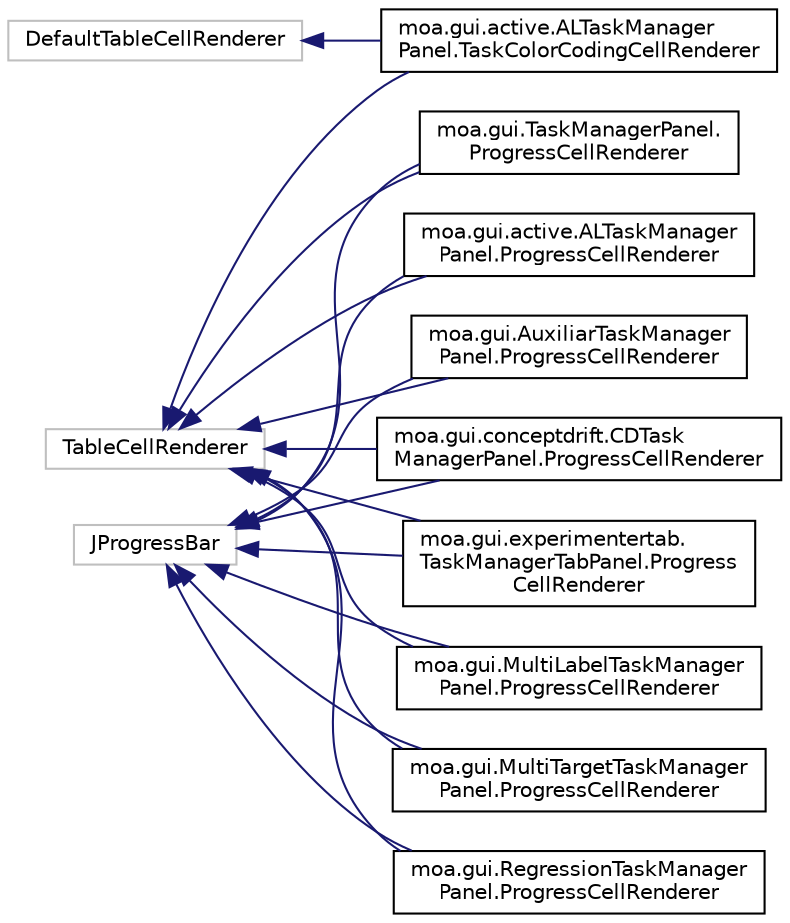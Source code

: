 digraph "Graphical Class Hierarchy"
{
 // LATEX_PDF_SIZE
  edge [fontname="Helvetica",fontsize="10",labelfontname="Helvetica",labelfontsize="10"];
  node [fontname="Helvetica",fontsize="10",shape=record];
  rankdir="LR";
  Node1025 [label="DefaultTableCellRenderer",height=0.2,width=0.4,color="grey75", fillcolor="white", style="filled",tooltip=" "];
  Node1025 -> Node646 [dir="back",color="midnightblue",fontsize="10",style="solid",fontname="Helvetica"];
  Node646 [label="moa.gui.active.ALTaskManager\lPanel.TaskColorCodingCellRenderer",height=0.2,width=0.4,color="black", fillcolor="white", style="filled",URL="$classmoa_1_1gui_1_1active_1_1_a_l_task_manager_panel_1_1_task_color_coding_cell_renderer.html",tooltip=" "];
  Node962 [label="JProgressBar",height=0.2,width=0.4,color="grey75", fillcolor="white", style="filled",tooltip=" "];
  Node962 -> Node0 [dir="back",color="midnightblue",fontsize="10",style="solid",fontname="Helvetica"];
  Node0 [label="moa.gui.active.ALTaskManager\lPanel.ProgressCellRenderer",height=0.2,width=0.4,color="black", fillcolor="white", style="filled",URL="$classmoa_1_1gui_1_1active_1_1_a_l_task_manager_panel_1_1_progress_cell_renderer.html",tooltip=" "];
  Node962 -> Node647 [dir="back",color="midnightblue",fontsize="10",style="solid",fontname="Helvetica"];
  Node647 [label="moa.gui.AuxiliarTaskManager\lPanel.ProgressCellRenderer",height=0.2,width=0.4,color="black", fillcolor="white", style="filled",URL="$classmoa_1_1gui_1_1_auxiliar_task_manager_panel_1_1_progress_cell_renderer.html",tooltip=" "];
  Node962 -> Node648 [dir="back",color="midnightblue",fontsize="10",style="solid",fontname="Helvetica"];
  Node648 [label="moa.gui.conceptdrift.CDTask\lManagerPanel.ProgressCellRenderer",height=0.2,width=0.4,color="black", fillcolor="white", style="filled",URL="$classmoa_1_1gui_1_1conceptdrift_1_1_c_d_task_manager_panel_1_1_progress_cell_renderer.html",tooltip=" "];
  Node962 -> Node649 [dir="back",color="midnightblue",fontsize="10",style="solid",fontname="Helvetica"];
  Node649 [label="moa.gui.experimentertab.\lTaskManagerTabPanel.Progress\lCellRenderer",height=0.2,width=0.4,color="black", fillcolor="white", style="filled",URL="$classmoa_1_1gui_1_1experimentertab_1_1_task_manager_tab_panel_1_1_progress_cell_renderer.html",tooltip=" "];
  Node962 -> Node650 [dir="back",color="midnightblue",fontsize="10",style="solid",fontname="Helvetica"];
  Node650 [label="moa.gui.MultiLabelTaskManager\lPanel.ProgressCellRenderer",height=0.2,width=0.4,color="black", fillcolor="white", style="filled",URL="$classmoa_1_1gui_1_1_multi_label_task_manager_panel_1_1_progress_cell_renderer.html",tooltip=" "];
  Node962 -> Node651 [dir="back",color="midnightblue",fontsize="10",style="solid",fontname="Helvetica"];
  Node651 [label="moa.gui.MultiTargetTaskManager\lPanel.ProgressCellRenderer",height=0.2,width=0.4,color="black", fillcolor="white", style="filled",URL="$classmoa_1_1gui_1_1_multi_target_task_manager_panel_1_1_progress_cell_renderer.html",tooltip=" "];
  Node962 -> Node652 [dir="back",color="midnightblue",fontsize="10",style="solid",fontname="Helvetica"];
  Node652 [label="moa.gui.RegressionTaskManager\lPanel.ProgressCellRenderer",height=0.2,width=0.4,color="black", fillcolor="white", style="filled",URL="$classmoa_1_1gui_1_1_regression_task_manager_panel_1_1_progress_cell_renderer.html",tooltip=" "];
  Node962 -> Node653 [dir="back",color="midnightblue",fontsize="10",style="solid",fontname="Helvetica"];
  Node653 [label="moa.gui.TaskManagerPanel.\lProgressCellRenderer",height=0.2,width=0.4,color="black", fillcolor="white", style="filled",URL="$classmoa_1_1gui_1_1_task_manager_panel_1_1_progress_cell_renderer.html",tooltip=" "];
  Node644 [label="TableCellRenderer",height=0.2,width=0.4,color="grey75", fillcolor="white", style="filled",tooltip=" "];
  Node644 -> Node0 [dir="back",color="midnightblue",fontsize="10",style="solid",fontname="Helvetica"];
  Node644 -> Node646 [dir="back",color="midnightblue",fontsize="10",style="solid",fontname="Helvetica"];
  Node644 -> Node647 [dir="back",color="midnightblue",fontsize="10",style="solid",fontname="Helvetica"];
  Node644 -> Node648 [dir="back",color="midnightblue",fontsize="10",style="solid",fontname="Helvetica"];
  Node644 -> Node649 [dir="back",color="midnightblue",fontsize="10",style="solid",fontname="Helvetica"];
  Node644 -> Node650 [dir="back",color="midnightblue",fontsize="10",style="solid",fontname="Helvetica"];
  Node644 -> Node651 [dir="back",color="midnightblue",fontsize="10",style="solid",fontname="Helvetica"];
  Node644 -> Node652 [dir="back",color="midnightblue",fontsize="10",style="solid",fontname="Helvetica"];
  Node644 -> Node653 [dir="back",color="midnightblue",fontsize="10",style="solid",fontname="Helvetica"];
}
